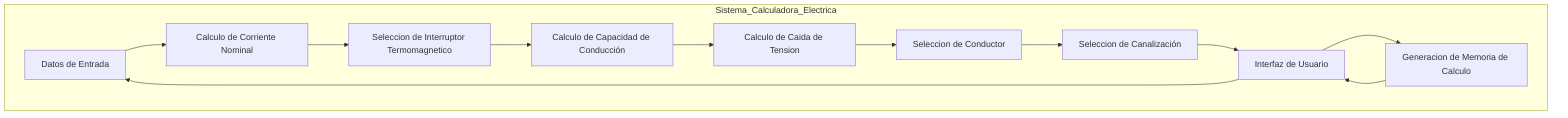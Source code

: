 graph TD
    %% Definición de Componentes
    subgraph Sistema_Calculadora_Electrica
        DatosEntradaComponent[Datos de Entrada]
        CorrienteNominalComponent[Calculo de Corriente Nominal]
        InterruptorComponent[Seleccion de Interruptor Termomagnetico]
        ConduccionComponent[Calculo de Capacidad de Conducción]
        CaidaTensionComponent[Calculo de Caida de Tension]
        ConductorComponent[Seleccion de Conductor]
        CanalizacionComponent[Seleccion de Canalización]
        InterfazUsuarioComponent[Interfaz de Usuario]
        MemoriaCalculoComponent[Generacion de Memoria de Calculo]
    end

    %% Definición de Interacciones
    InterfazUsuarioComponent --> DatosEntradaComponent
    DatosEntradaComponent --> CorrienteNominalComponent
    CorrienteNominalComponent --> InterruptorComponent
    InterruptorComponent --> ConduccionComponent
    ConduccionComponent --> CaidaTensionComponent
    CaidaTensionComponent --> ConductorComponent
    ConductorComponent --> CanalizacionComponent
    CanalizacionComponent --> InterfazUsuarioComponent
    InterfazUsuarioComponent --> MemoriaCalculoComponent
    MemoriaCalculoComponent --> InterfazUsuarioComponent